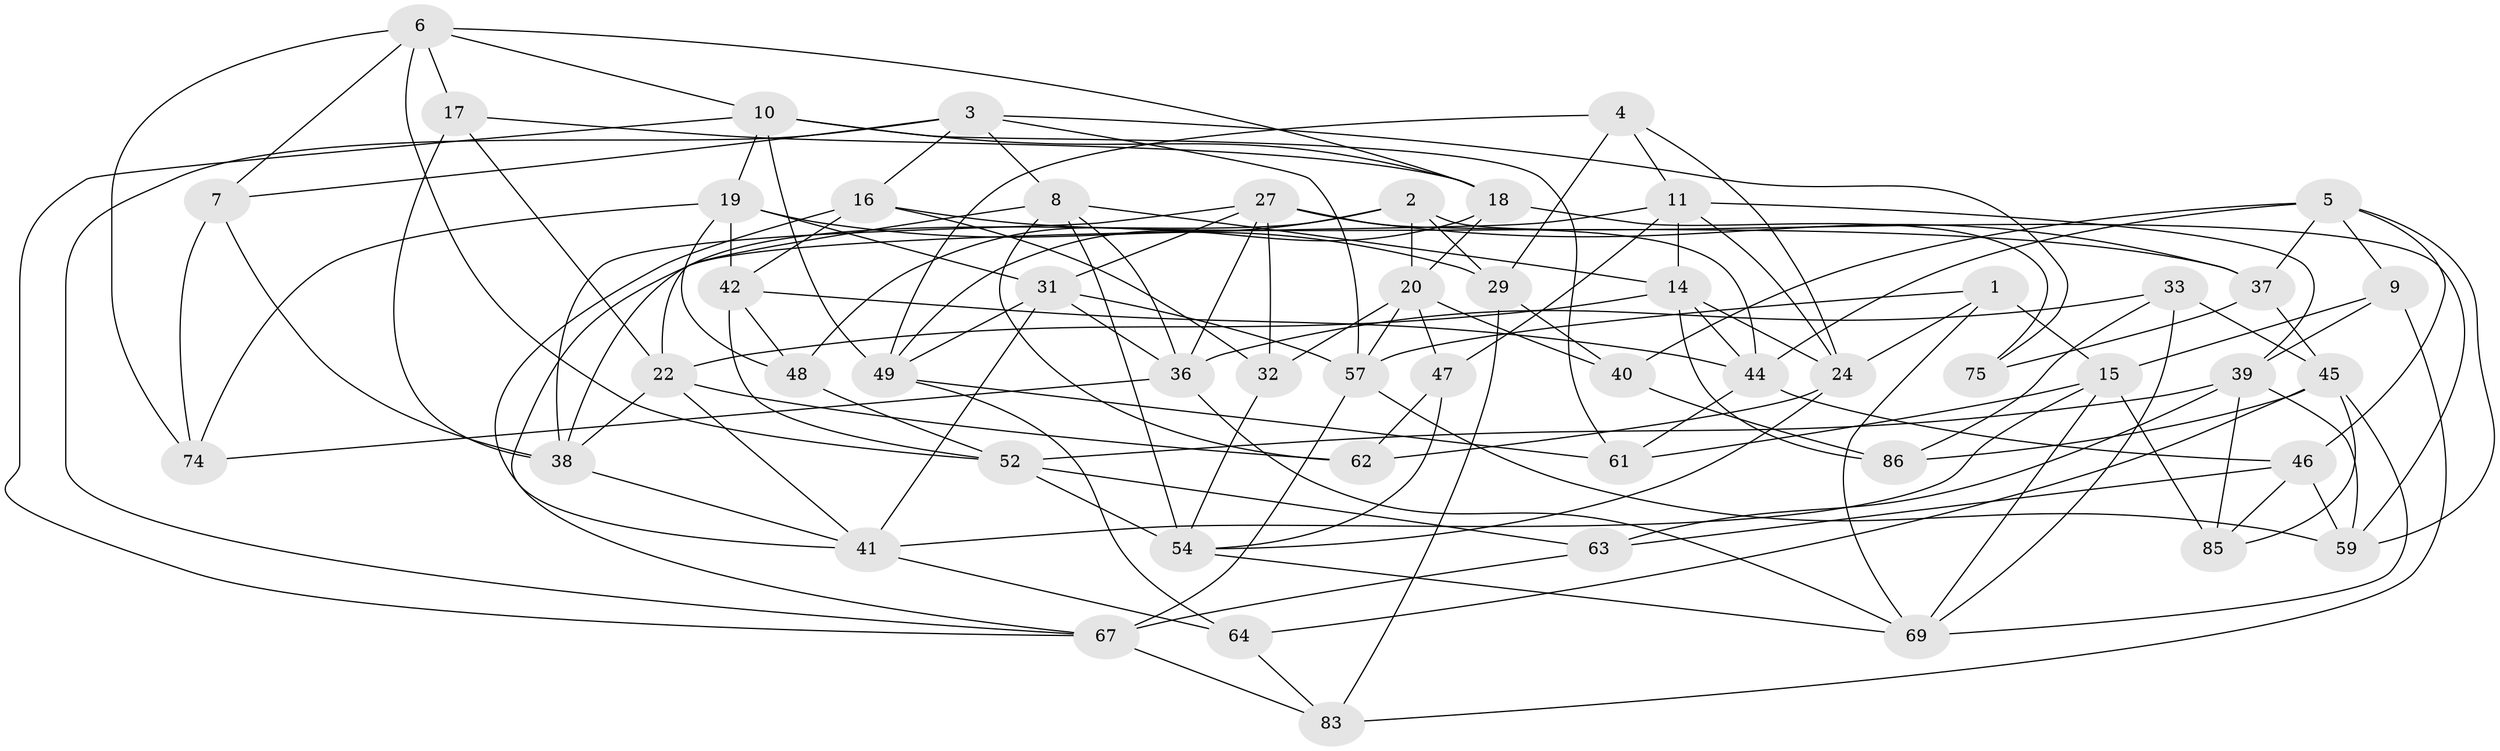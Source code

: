 // Generated by graph-tools (version 1.1) at 2025/52/02/27/25 19:52:31]
// undirected, 53 vertices, 136 edges
graph export_dot {
graph [start="1"]
  node [color=gray90,style=filled];
  1;
  2 [super="+21"];
  3 [super="+43"];
  4;
  5 [super="+12"];
  6 [super="+65"];
  7;
  8 [super="+13"];
  9;
  10 [super="+28"];
  11 [super="+26"];
  14 [super="+53"];
  15 [super="+78"];
  16 [super="+79"];
  17;
  18 [super="+35"];
  19 [super="+30"];
  20 [super="+23"];
  22 [super="+34"];
  24 [super="+25"];
  27 [super="+72"];
  29 [super="+87"];
  31 [super="+56"];
  32;
  33;
  36 [super="+73"];
  37 [super="+76"];
  38 [super="+66"];
  39 [super="+51"];
  40;
  41 [super="+60"];
  42 [super="+50"];
  44 [super="+80"];
  45 [super="+84"];
  46 [super="+55"];
  47;
  48;
  49 [super="+81"];
  52 [super="+58"];
  54 [super="+71"];
  57 [super="+68"];
  59 [super="+70"];
  61;
  62;
  63;
  64;
  67 [super="+77"];
  69 [super="+82"];
  74;
  75;
  83;
  85;
  86;
  1 -- 24;
  1 -- 57;
  1 -- 15;
  1 -- 69;
  2 -- 29 [weight=2];
  2 -- 59;
  2 -- 48;
  2 -- 38;
  2 -- 20;
  3 -- 75;
  3 -- 16;
  3 -- 67;
  3 -- 8;
  3 -- 57;
  3 -- 7;
  4 -- 11;
  4 -- 29;
  4 -- 24;
  4 -- 49;
  5 -- 9;
  5 -- 44;
  5 -- 40;
  5 -- 37;
  5 -- 46;
  5 -- 59;
  6 -- 74;
  6 -- 7;
  6 -- 17;
  6 -- 10;
  6 -- 18;
  6 -- 52;
  7 -- 38;
  7 -- 74;
  8 -- 22;
  8 -- 36;
  8 -- 62;
  8 -- 54;
  8 -- 14;
  9 -- 15;
  9 -- 83;
  9 -- 39;
  10 -- 61;
  10 -- 67;
  10 -- 18;
  10 -- 49;
  10 -- 19;
  11 -- 39;
  11 -- 47;
  11 -- 24;
  11 -- 67;
  11 -- 14;
  14 -- 22;
  14 -- 86;
  14 -- 24;
  14 -- 44;
  15 -- 85;
  15 -- 61;
  15 -- 69;
  15 -- 41;
  16 -- 32;
  16 -- 37;
  16 -- 41;
  16 -- 42 [weight=2];
  17 -- 18;
  17 -- 38;
  17 -- 22;
  18 -- 75;
  18 -- 49;
  18 -- 20;
  19 -- 74;
  19 -- 42;
  19 -- 48;
  19 -- 31;
  19 -- 29;
  20 -- 40;
  20 -- 47;
  20 -- 32;
  20 -- 57;
  22 -- 62;
  22 -- 41;
  22 -- 38;
  24 -- 62;
  24 -- 54;
  27 -- 31;
  27 -- 37;
  27 -- 32;
  27 -- 36;
  27 -- 44;
  27 -- 38;
  29 -- 40;
  29 -- 83;
  31 -- 36;
  31 -- 49;
  31 -- 41;
  31 -- 57;
  32 -- 54;
  33 -- 86;
  33 -- 45;
  33 -- 36;
  33 -- 69;
  36 -- 74;
  36 -- 69;
  37 -- 45;
  37 -- 75 [weight=2];
  38 -- 41;
  39 -- 52;
  39 -- 59;
  39 -- 63;
  39 -- 85;
  40 -- 86;
  41 -- 64;
  42 -- 44;
  42 -- 48;
  42 -- 52;
  44 -- 61;
  44 -- 46;
  45 -- 69;
  45 -- 64;
  45 -- 85;
  45 -- 86;
  46 -- 85;
  46 -- 63;
  46 -- 59 [weight=2];
  47 -- 54;
  47 -- 62;
  48 -- 52;
  49 -- 64;
  49 -- 61;
  52 -- 63;
  52 -- 54;
  54 -- 69;
  57 -- 67;
  57 -- 59;
  63 -- 67;
  64 -- 83;
  67 -- 83;
}
